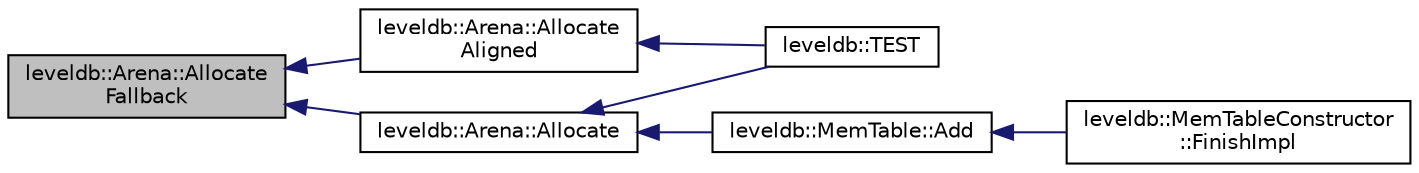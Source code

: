 digraph "leveldb::Arena::AllocateFallback"
{
  edge [fontname="Helvetica",fontsize="10",labelfontname="Helvetica",labelfontsize="10"];
  node [fontname="Helvetica",fontsize="10",shape=record];
  rankdir="LR";
  Node1 [label="leveldb::Arena::Allocate\lFallback",height=0.2,width=0.4,color="black", fillcolor="grey75", style="filled" fontcolor="black"];
  Node1 -> Node2 [dir="back",color="midnightblue",fontsize="10",style="solid"];
  Node2 [label="leveldb::Arena::Allocate\lAligned",height=0.2,width=0.4,color="black", fillcolor="white", style="filled",URL="$classleveldb_1_1_arena.html#a9c1e8e695fe25ac96063f9fbacefee9e"];
  Node2 -> Node3 [dir="back",color="midnightblue",fontsize="10",style="solid"];
  Node3 [label="leveldb::TEST",height=0.2,width=0.4,color="black", fillcolor="white", style="filled",URL="$namespaceleveldb.html#a0eabdecca31ba177802a55bff92b2968"];
  Node1 -> Node4 [dir="back",color="midnightblue",fontsize="10",style="solid"];
  Node4 [label="leveldb::Arena::Allocate",height=0.2,width=0.4,color="black", fillcolor="white", style="filled",URL="$classleveldb_1_1_arena.html#add4bc4b1c8fdf5be7a96a7ec00a0732e"];
  Node4 -> Node5 [dir="back",color="midnightblue",fontsize="10",style="solid"];
  Node5 [label="leveldb::MemTable::Add",height=0.2,width=0.4,color="black", fillcolor="white", style="filled",URL="$classleveldb_1_1_mem_table.html#a37bec80954badb2354426aa175e9371f"];
  Node5 -> Node6 [dir="back",color="midnightblue",fontsize="10",style="solid"];
  Node6 [label="leveldb::MemTableConstructor\l::FinishImpl",height=0.2,width=0.4,color="black", fillcolor="white", style="filled",URL="$classleveldb_1_1_mem_table_constructor.html#a78851e48bd187f231934e128ab050624"];
  Node4 -> Node3 [dir="back",color="midnightblue",fontsize="10",style="solid"];
}
